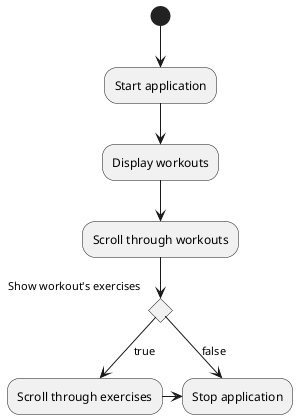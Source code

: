 ------------------------
activity_diagram.png

@startuml
(*) --> "Start application"
"Start application" --> "Display workouts"
"Display workouts" --> "Scroll through workouts"
if "Show workout's exercises" then
  -->[true] "Scroll through exercises"
  -right-> "Stop application"
else
  -->[false] "Stop application"
endif
@enduml

PlantUML version 1.2020.00(Sat Jan 11 13:30:53 CET 2020)
(GPL source distribution)
Java Runtime: Java(TM) SE Runtime Environment
JVM: Java HotSpot(TM) Client VM
Java Version: 1.8.0_231-b11
Operating System: Windows 10
Default Encoding: Cp1250
Language: en
Country: GB

------------------------
